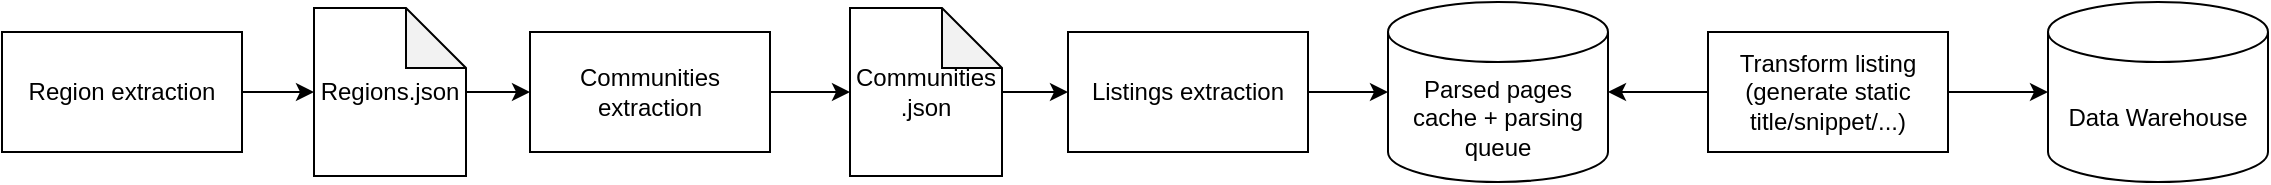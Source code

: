 <mxfile version="21.1.2" type="device">
  <diagram name="Page-1" id="9KoFobgs3FCKHEY04tj-">
    <mxGraphModel dx="2117" dy="592" grid="0" gridSize="10" guides="1" tooltips="1" connect="1" arrows="1" fold="1" page="0" pageScale="1" pageWidth="827" pageHeight="1169" math="0" shadow="0">
      <root>
        <mxCell id="0" />
        <mxCell id="1" parent="0" />
        <mxCell id="mK-sKvdbwRoop66nwL6E-7" style="edgeStyle=orthogonalEdgeStyle;rounded=0;orthogonalLoop=1;jettySize=auto;html=1;" edge="1" parent="1" source="mK-sKvdbwRoop66nwL6E-1" target="mK-sKvdbwRoop66nwL6E-6">
          <mxGeometry relative="1" as="geometry" />
        </mxCell>
        <mxCell id="mK-sKvdbwRoop66nwL6E-1" value="Listings extraction" style="rounded=0;whiteSpace=wrap;html=1;" vertex="1" parent="1">
          <mxGeometry x="150" y="460" width="120" height="60" as="geometry" />
        </mxCell>
        <mxCell id="mK-sKvdbwRoop66nwL6E-6" value="Parsed pages cache + parsing queue" style="shape=cylinder3;whiteSpace=wrap;html=1;boundedLbl=1;backgroundOutline=1;size=15;" vertex="1" parent="1">
          <mxGeometry x="310" y="445" width="110" height="90" as="geometry" />
        </mxCell>
        <mxCell id="mK-sKvdbwRoop66nwL6E-9" style="edgeStyle=orthogonalEdgeStyle;rounded=0;orthogonalLoop=1;jettySize=auto;html=1;entryX=1;entryY=0.5;entryDx=0;entryDy=0;entryPerimeter=0;" edge="1" parent="1" source="mK-sKvdbwRoop66nwL6E-8" target="mK-sKvdbwRoop66nwL6E-6">
          <mxGeometry relative="1" as="geometry" />
        </mxCell>
        <mxCell id="mK-sKvdbwRoop66nwL6E-15" style="edgeStyle=orthogonalEdgeStyle;rounded=0;orthogonalLoop=1;jettySize=auto;html=1;entryX=0;entryY=0.5;entryDx=0;entryDy=0;entryPerimeter=0;" edge="1" parent="1" source="mK-sKvdbwRoop66nwL6E-8" target="mK-sKvdbwRoop66nwL6E-14">
          <mxGeometry relative="1" as="geometry" />
        </mxCell>
        <mxCell id="mK-sKvdbwRoop66nwL6E-8" value="Transform listing&lt;br&gt;(generate static title/snippet/...)" style="rounded=0;whiteSpace=wrap;html=1;" vertex="1" parent="1">
          <mxGeometry x="470" y="460" width="120" height="60" as="geometry" />
        </mxCell>
        <mxCell id="mK-sKvdbwRoop66nwL6E-18" style="edgeStyle=orthogonalEdgeStyle;rounded=0;orthogonalLoop=1;jettySize=auto;html=1;" edge="1" parent="1" source="mK-sKvdbwRoop66nwL6E-10" target="mK-sKvdbwRoop66nwL6E-16">
          <mxGeometry relative="1" as="geometry" />
        </mxCell>
        <mxCell id="mK-sKvdbwRoop66nwL6E-10" value="Region extraction" style="rounded=0;whiteSpace=wrap;html=1;" vertex="1" parent="1">
          <mxGeometry x="-383" y="460" width="120" height="60" as="geometry" />
        </mxCell>
        <mxCell id="mK-sKvdbwRoop66nwL6E-20" style="edgeStyle=orthogonalEdgeStyle;rounded=0;orthogonalLoop=1;jettySize=auto;html=1;entryX=0;entryY=0.5;entryDx=0;entryDy=0;entryPerimeter=0;" edge="1" parent="1" source="mK-sKvdbwRoop66nwL6E-11" target="mK-sKvdbwRoop66nwL6E-17">
          <mxGeometry relative="1" as="geometry" />
        </mxCell>
        <mxCell id="mK-sKvdbwRoop66nwL6E-11" value="Communities extraction" style="rounded=0;whiteSpace=wrap;html=1;" vertex="1" parent="1">
          <mxGeometry x="-119" y="460" width="120" height="60" as="geometry" />
        </mxCell>
        <mxCell id="mK-sKvdbwRoop66nwL6E-14" value="Data Warehouse" style="shape=cylinder3;whiteSpace=wrap;html=1;boundedLbl=1;backgroundOutline=1;size=15;" vertex="1" parent="1">
          <mxGeometry x="640" y="445" width="110" height="90" as="geometry" />
        </mxCell>
        <mxCell id="mK-sKvdbwRoop66nwL6E-19" style="edgeStyle=orthogonalEdgeStyle;rounded=0;orthogonalLoop=1;jettySize=auto;html=1;" edge="1" parent="1" source="mK-sKvdbwRoop66nwL6E-16" target="mK-sKvdbwRoop66nwL6E-11">
          <mxGeometry relative="1" as="geometry" />
        </mxCell>
        <mxCell id="mK-sKvdbwRoop66nwL6E-16" value="Regions.json" style="shape=note;whiteSpace=wrap;html=1;backgroundOutline=1;darkOpacity=0.05;" vertex="1" parent="1">
          <mxGeometry x="-227" y="448" width="76" height="84" as="geometry" />
        </mxCell>
        <mxCell id="mK-sKvdbwRoop66nwL6E-21" style="edgeStyle=orthogonalEdgeStyle;rounded=0;orthogonalLoop=1;jettySize=auto;html=1;" edge="1" parent="1" source="mK-sKvdbwRoop66nwL6E-17" target="mK-sKvdbwRoop66nwL6E-1">
          <mxGeometry relative="1" as="geometry" />
        </mxCell>
        <mxCell id="mK-sKvdbwRoop66nwL6E-17" value="Communities&lt;br&gt;.json" style="shape=note;whiteSpace=wrap;html=1;backgroundOutline=1;darkOpacity=0.05;" vertex="1" parent="1">
          <mxGeometry x="41" y="448" width="76" height="84" as="geometry" />
        </mxCell>
      </root>
    </mxGraphModel>
  </diagram>
</mxfile>
